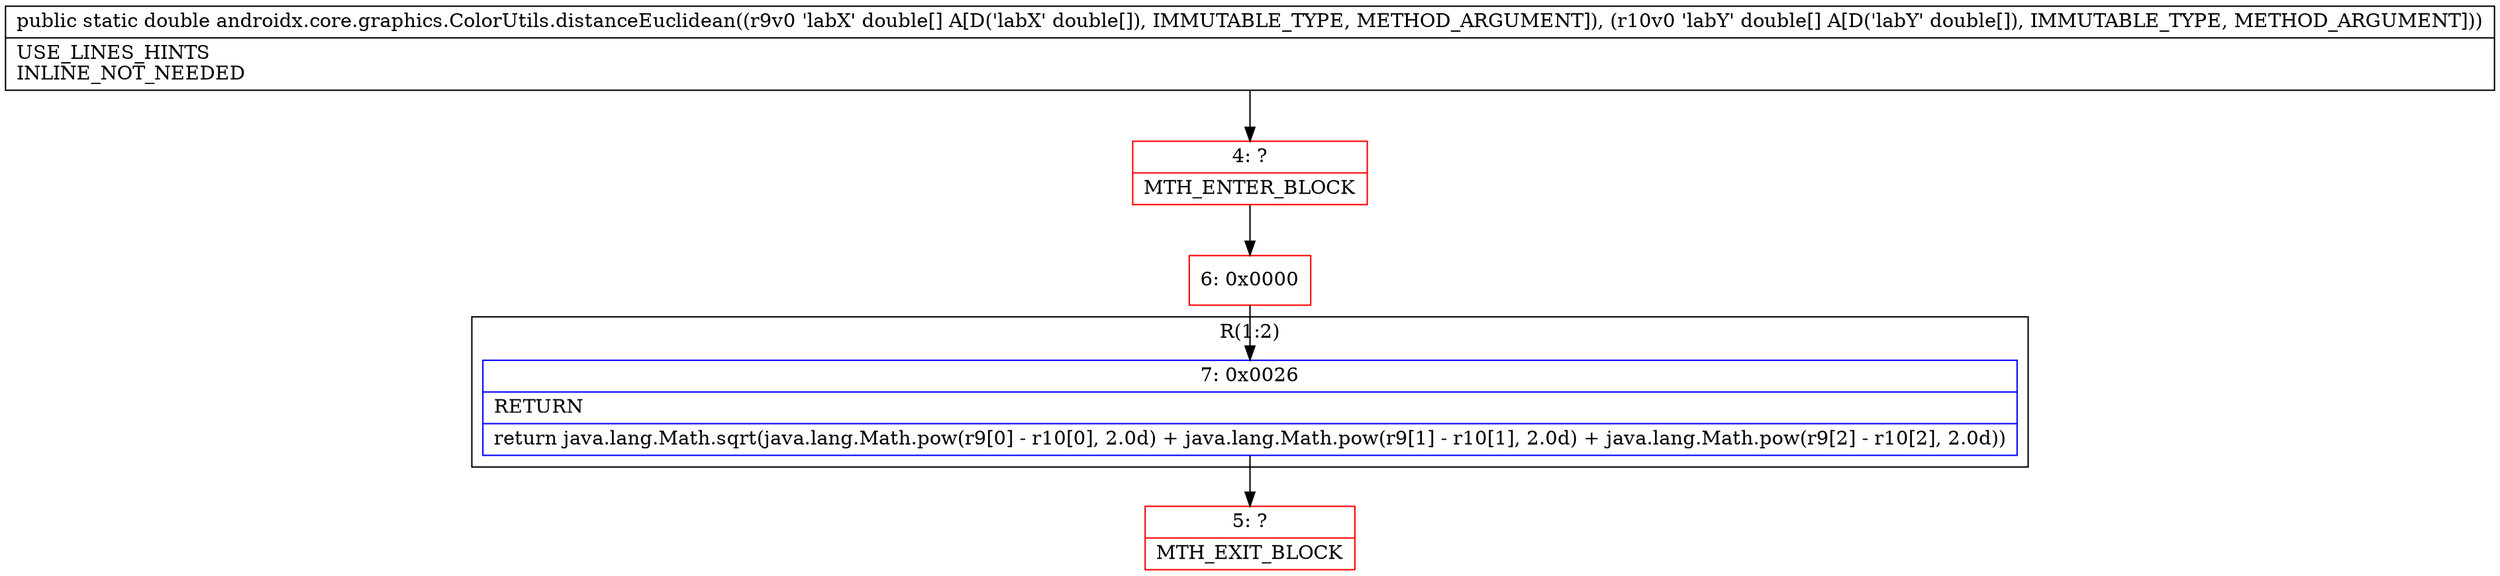 digraph "CFG forandroidx.core.graphics.ColorUtils.distanceEuclidean([D[D)D" {
subgraph cluster_Region_517573028 {
label = "R(1:2)";
node [shape=record,color=blue];
Node_7 [shape=record,label="{7\:\ 0x0026|RETURN\l|return java.lang.Math.sqrt(java.lang.Math.pow(r9[0] \- r10[0], 2.0d) + java.lang.Math.pow(r9[1] \- r10[1], 2.0d) + java.lang.Math.pow(r9[2] \- r10[2], 2.0d))\l}"];
}
Node_4 [shape=record,color=red,label="{4\:\ ?|MTH_ENTER_BLOCK\l}"];
Node_6 [shape=record,color=red,label="{6\:\ 0x0000}"];
Node_5 [shape=record,color=red,label="{5\:\ ?|MTH_EXIT_BLOCK\l}"];
MethodNode[shape=record,label="{public static double androidx.core.graphics.ColorUtils.distanceEuclidean((r9v0 'labX' double[] A[D('labX' double[]), IMMUTABLE_TYPE, METHOD_ARGUMENT]), (r10v0 'labY' double[] A[D('labY' double[]), IMMUTABLE_TYPE, METHOD_ARGUMENT]))  | USE_LINES_HINTS\lINLINE_NOT_NEEDED\l}"];
MethodNode -> Node_4;Node_7 -> Node_5;
Node_4 -> Node_6;
Node_6 -> Node_7;
}

